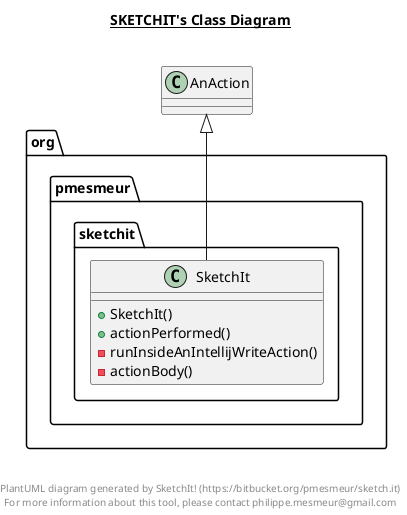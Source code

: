 @startuml

title __SKETCHIT's Class Diagram__\n

  package org.pmesmeur.sketchit {
    class SketchIt {
        + SketchIt()
        + actionPerformed()
        - runInsideAnIntellijWriteAction()
        - actionBody()
    }
  }
  

  SketchIt -up-|> AnAction


right footer


PlantUML diagram generated by SketchIt! (https://bitbucket.org/pmesmeur/sketch.it)
For more information about this tool, please contact philippe.mesmeur@gmail.com
endfooter

@enduml
